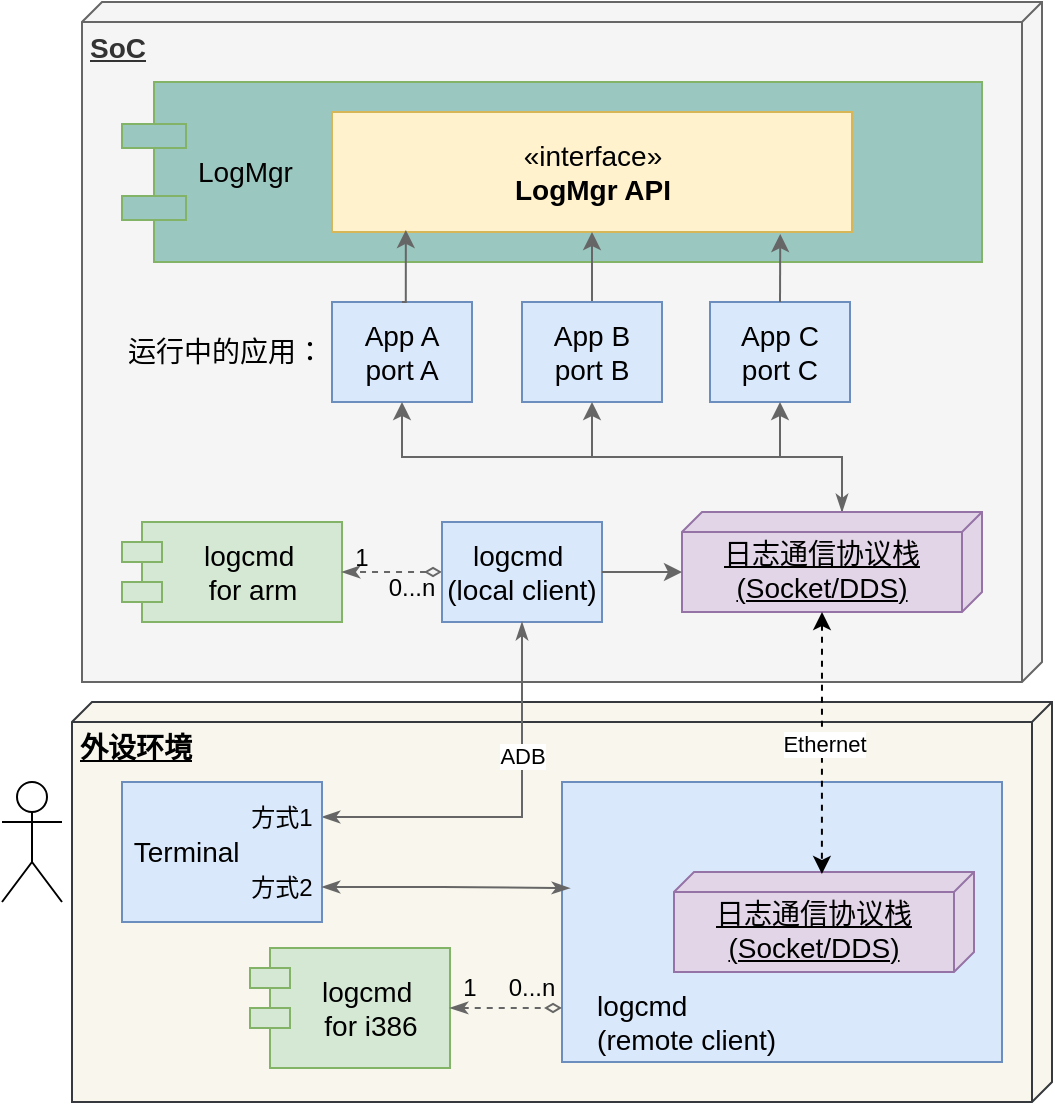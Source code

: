 <mxfile version="26.0.6">
  <diagram name="Page-1" id="5f0bae14-7c28-e335-631c-24af17079c00">
    <mxGraphModel dx="1142" dy="748" grid="1" gridSize="10" guides="1" tooltips="1" connect="1" arrows="1" fold="1" page="1" pageScale="1" pageWidth="1100" pageHeight="850" background="none" math="0" shadow="0">
      <root>
        <mxCell id="0" />
        <mxCell id="1" parent="0" />
        <mxCell id="39150e848f15840c-1" value="SoC" style="verticalAlign=top;align=left;spacingTop=8;spacingLeft=2;spacingRight=12;shape=cube;size=10;direction=south;fontStyle=5;html=1;rounded=0;shadow=0;comic=0;labelBackgroundColor=none;strokeWidth=1;fontFamily=Helvetica;fontSize=14;fillColor=#f5f5f5;fontColor=#333333;strokeColor=#666666;" parent="1" vertex="1">
          <mxGeometry x="260" y="50" width="480" height="340" as="geometry" />
        </mxCell>
        <mxCell id="39150e848f15840c-3" value="外设环境" style="verticalAlign=top;align=left;spacingTop=8;spacingLeft=2;spacingRight=12;shape=cube;size=10;direction=south;fontStyle=5;html=1;rounded=0;shadow=0;comic=0;labelBackgroundColor=none;strokeWidth=1;fontFamily=Helvetica;fontSize=14;fillColor=#f9f7ed;strokeColor=#36393d;" parent="1" vertex="1">
          <mxGeometry x="255" y="400" width="490" height="200" as="geometry" />
        </mxCell>
        <mxCell id="39150e848f15840c-5" value="LogMgr" style="shape=component;align=left;spacingLeft=36;rounded=0;shadow=0;comic=0;labelBackgroundColor=none;strokeWidth=1;fontFamily=Helvetica;fontSize=14;html=1;fillColor=#9AC7BF;strokeColor=#82b366;" parent="1" vertex="1">
          <mxGeometry x="280" y="90" width="430" height="90" as="geometry" />
        </mxCell>
        <mxCell id="39150e848f15840c-4" value="«interface»&lt;br&gt;&lt;b&gt;LogMgr API&lt;/b&gt;" style="html=1;rounded=0;shadow=0;comic=0;labelBackgroundColor=none;strokeWidth=1;fontFamily=Helvetica;fontSize=14;align=center;fillColor=#fff2cc;strokeColor=#d6b656;" parent="1" vertex="1">
          <mxGeometry x="385" y="105" width="260" height="60" as="geometry" />
        </mxCell>
        <mxCell id="Ox8djmFGP4lGGfaMFqNL-8" value="logcmd&amp;nbsp;&lt;div&gt;for arm&lt;/div&gt;" style="shape=module;align=center;spacingLeft=20;align=center;verticalAlign=middle;html=1;fontFamily=Helvetica;fillColor=#d5e8d4;strokeColor=#82b366;fontSize=14;" parent="1" vertex="1">
          <mxGeometry x="280" y="310" width="110" height="50" as="geometry" />
        </mxCell>
        <mxCell id="gmoZkzMjBakNwVVPHtwE-18" style="edgeStyle=orthogonalEdgeStyle;rounded=0;orthogonalLoop=1;jettySize=auto;html=1;exitX=0;exitY=0.5;exitDx=0;exitDy=0;entryX=1;entryY=0.5;entryDx=0;entryDy=0;endArrow=classicThin;endFill=1;startArrow=diamondThin;startFill=0;strokeColor=#666666;dashed=1;" edge="1" parent="1" source="Ox8djmFGP4lGGfaMFqNL-20" target="Ox8djmFGP4lGGfaMFqNL-8">
          <mxGeometry relative="1" as="geometry" />
        </mxCell>
        <mxCell id="Ox8djmFGP4lGGfaMFqNL-20" value="logcmd&amp;nbsp;&lt;div&gt;(local client)&lt;/div&gt;" style="html=1;whiteSpace=wrap;fillColor=#dae8fc;strokeColor=#6c8ebf;fontFamily=Helvetica;fontSize=14;" parent="1" vertex="1">
          <mxGeometry x="440" y="310" width="80" height="50" as="geometry" />
        </mxCell>
        <mxCell id="gmoZkzMjBakNwVVPHtwE-34" style="edgeStyle=orthogonalEdgeStyle;rounded=0;orthogonalLoop=1;jettySize=auto;html=1;exitX=1;exitY=0.25;exitDx=0;exitDy=0;entryX=0.5;entryY=1;entryDx=0;entryDy=0;startArrow=classicThin;startFill=1;endArrow=classicThin;endFill=1;strokeColor=#666666;" edge="1" parent="1" source="Ox8djmFGP4lGGfaMFqNL-29" target="Ox8djmFGP4lGGfaMFqNL-20">
          <mxGeometry relative="1" as="geometry" />
        </mxCell>
        <mxCell id="gmoZkzMjBakNwVVPHtwE-66" value="ADB" style="edgeLabel;html=1;align=center;verticalAlign=middle;resizable=0;points=[];" vertex="1" connectable="0" parent="gmoZkzMjBakNwVVPHtwE-34">
          <mxGeometry x="0.322" relative="1" as="geometry">
            <mxPoint as="offset" />
          </mxGeometry>
        </mxCell>
        <mxCell id="Ox8djmFGP4lGGfaMFqNL-29" value="&amp;nbsp;Terminal" style="html=1;whiteSpace=wrap;fillColor=#dae8fc;strokeColor=#6c8ebf;align=left;fontSize=14;" parent="1" vertex="1">
          <mxGeometry x="280" y="440" width="100" height="70" as="geometry" />
        </mxCell>
        <mxCell id="Ox8djmFGP4lGGfaMFqNL-30" value="logcmd&amp;nbsp;&lt;div&gt;for i386&lt;/div&gt;" style="shape=module;align=center;spacingLeft=20;align=center;verticalAlign=middle;html=1;fontFamily=Helvetica;fillColor=#d5e8d4;strokeColor=#82b366;fontSize=14;" parent="1" vertex="1">
          <mxGeometry x="344" y="523" width="100" height="60" as="geometry" />
        </mxCell>
        <mxCell id="Ox8djmFGP4lGGfaMFqNL-6" value="App A&lt;div&gt;port A&lt;/div&gt;" style="html=1;whiteSpace=wrap;fillColor=#dae8fc;strokeColor=#6c8ebf;fontSize=14;" parent="1" vertex="1">
          <mxGeometry x="385" y="200" width="70" height="50" as="geometry" />
        </mxCell>
        <mxCell id="gmoZkzMjBakNwVVPHtwE-9" style="edgeStyle=orthogonalEdgeStyle;rounded=0;orthogonalLoop=1;jettySize=auto;html=1;exitX=0.5;exitY=0;exitDx=0;exitDy=0;entryX=0.5;entryY=1;entryDx=0;entryDy=0;strokeColor=#666666;" edge="1" parent="1" source="Ox8djmFGP4lGGfaMFqNL-7" target="39150e848f15840c-4">
          <mxGeometry relative="1" as="geometry" />
        </mxCell>
        <mxCell id="Ox8djmFGP4lGGfaMFqNL-7" value="App B&lt;div&gt;&lt;div&gt;port B&lt;/div&gt;&lt;/div&gt;" style="html=1;whiteSpace=wrap;fillColor=#dae8fc;strokeColor=#6c8ebf;fontSize=14;" parent="1" vertex="1">
          <mxGeometry x="480" y="200" width="70" height="50" as="geometry" />
        </mxCell>
        <mxCell id="Ox8djmFGP4lGGfaMFqNL-9" value="App C&lt;div&gt;port C&lt;/div&gt;" style="html=1;whiteSpace=wrap;fillColor=#dae8fc;strokeColor=#6c8ebf;fontSize=14;" parent="1" vertex="1">
          <mxGeometry x="574" y="200" width="70" height="50" as="geometry" />
        </mxCell>
        <mxCell id="gmoZkzMjBakNwVVPHtwE-8" style="edgeStyle=orthogonalEdgeStyle;rounded=0;orthogonalLoop=1;jettySize=auto;html=1;exitX=0.5;exitY=0;exitDx=0;exitDy=0;entryX=0.142;entryY=0.983;entryDx=0;entryDy=0;entryPerimeter=0;strokeColor=#666666;" edge="1" parent="1" source="Ox8djmFGP4lGGfaMFqNL-6" target="39150e848f15840c-4">
          <mxGeometry relative="1" as="geometry" />
        </mxCell>
        <mxCell id="gmoZkzMjBakNwVVPHtwE-10" style="edgeStyle=orthogonalEdgeStyle;rounded=0;orthogonalLoop=1;jettySize=auto;html=1;exitX=0.5;exitY=0;exitDx=0;exitDy=0;entryX=0.862;entryY=1.017;entryDx=0;entryDy=0;entryPerimeter=0;strokeColor=#666666;" edge="1" parent="1" source="Ox8djmFGP4lGGfaMFqNL-9" target="39150e848f15840c-4">
          <mxGeometry relative="1" as="geometry" />
        </mxCell>
        <mxCell id="gmoZkzMjBakNwVVPHtwE-15" style="rounded=0;orthogonalLoop=1;jettySize=auto;html=1;exitX=0;exitY=0;exitDx=0;exitDy=70;exitPerimeter=0;entryX=0.5;entryY=1;entryDx=0;entryDy=0;edgeStyle=orthogonalEdgeStyle;strokeColor=#666666;" edge="1" parent="1" source="gmoZkzMjBakNwVVPHtwE-13" target="Ox8djmFGP4lGGfaMFqNL-6">
          <mxGeometry relative="1" as="geometry" />
        </mxCell>
        <mxCell id="gmoZkzMjBakNwVVPHtwE-16" style="edgeStyle=orthogonalEdgeStyle;rounded=0;orthogonalLoop=1;jettySize=auto;html=1;exitX=0;exitY=0;exitDx=0;exitDy=70;exitPerimeter=0;entryX=0.5;entryY=1;entryDx=0;entryDy=0;strokeColor=#666666;" edge="1" parent="1" source="gmoZkzMjBakNwVVPHtwE-13" target="Ox8djmFGP4lGGfaMFqNL-7">
          <mxGeometry relative="1" as="geometry" />
        </mxCell>
        <mxCell id="gmoZkzMjBakNwVVPHtwE-17" style="edgeStyle=orthogonalEdgeStyle;rounded=0;orthogonalLoop=1;jettySize=auto;html=1;exitX=0;exitY=0;exitDx=0;exitDy=70;exitPerimeter=0;entryX=0.5;entryY=1;entryDx=0;entryDy=0;startArrow=classicThin;startFill=1;strokeColor=#666666;" edge="1" parent="1" source="gmoZkzMjBakNwVVPHtwE-13" target="Ox8djmFGP4lGGfaMFqNL-9">
          <mxGeometry relative="1" as="geometry" />
        </mxCell>
        <mxCell id="gmoZkzMjBakNwVVPHtwE-13" value="日志通信协议栈 (Socket/DDS)" style="verticalAlign=middle;align=center;spacingTop=8;spacingLeft=2;spacingRight=12;shape=cube;size=10;direction=south;fontStyle=4;html=1;whiteSpace=wrap;fillColor=#e1d5e7;strokeColor=#9673a6;fontSize=14;" vertex="1" parent="1">
          <mxGeometry x="560" y="305" width="150" height="50" as="geometry" />
        </mxCell>
        <mxCell id="gmoZkzMjBakNwVVPHtwE-19" style="edgeStyle=orthogonalEdgeStyle;rounded=0;orthogonalLoop=1;jettySize=auto;html=1;exitX=1;exitY=0.5;exitDx=0;exitDy=0;entryX=0;entryY=0;entryDx=30;entryDy=150;entryPerimeter=0;strokeColor=#666666;" edge="1" parent="1" source="Ox8djmFGP4lGGfaMFqNL-20" target="gmoZkzMjBakNwVVPHtwE-13">
          <mxGeometry relative="1" as="geometry" />
        </mxCell>
        <mxCell id="gmoZkzMjBakNwVVPHtwE-38" value="Actor" style="shape=umlActor;verticalLabelPosition=bottom;verticalAlign=top;html=1;fontColor=none;noLabel=1;" vertex="1" parent="1">
          <mxGeometry x="220" y="440" width="30" height="60" as="geometry" />
        </mxCell>
        <mxCell id="gmoZkzMjBakNwVVPHtwE-41" value="方式1" style="text;html=1;align=center;verticalAlign=middle;whiteSpace=wrap;rounded=0;fontSize=12;" vertex="1" parent="1">
          <mxGeometry x="340" y="450" width="40" height="15" as="geometry" />
        </mxCell>
        <mxCell id="gmoZkzMjBakNwVVPHtwE-43" value="&lt;blockquote style=&quot;margin: 0 0 0 40px; border: none; padding: 0px;&quot;&gt;&lt;/blockquote&gt;&lt;span style=&quot;background-color: transparent;&quot;&gt;&amp;nbsp; &amp;nbsp; logcmd&amp;nbsp;&lt;/span&gt;&lt;br&gt;&lt;div&gt;&amp;nbsp; &amp;nbsp; (remote client)&lt;/div&gt;" style="html=1;whiteSpace=wrap;fillColor=#dae8fc;strokeColor=#6c8ebf;fontFamily=Helvetica;align=left;verticalAlign=bottom;fontSize=14;" vertex="1" parent="1">
          <mxGeometry x="500" y="440" width="220" height="140" as="geometry" />
        </mxCell>
        <mxCell id="gmoZkzMjBakNwVVPHtwE-33" value="日志通信协议栈 (Socket/DDS)" style="verticalAlign=middle;align=center;spacingTop=8;spacingLeft=2;spacingRight=12;shape=cube;size=10;direction=south;fontStyle=4;html=1;whiteSpace=wrap;fillColor=#e1d5e7;strokeColor=#9673a6;fontSize=14;" vertex="1" parent="1">
          <mxGeometry x="556" y="485" width="150" height="50" as="geometry" />
        </mxCell>
        <mxCell id="gmoZkzMjBakNwVVPHtwE-36" style="edgeStyle=orthogonalEdgeStyle;rounded=0;orthogonalLoop=1;jettySize=auto;html=1;exitX=0;exitY=0;exitDx=50;exitDy=80;exitPerimeter=0;startArrow=classic;startFill=1;endArrow=classic;endFill=1;dashed=1;entryX=0.02;entryY=0.507;entryDx=0;entryDy=0;entryPerimeter=0;" edge="1" parent="1" source="gmoZkzMjBakNwVVPHtwE-13" target="gmoZkzMjBakNwVVPHtwE-33">
          <mxGeometry relative="1" as="geometry" />
        </mxCell>
        <mxCell id="gmoZkzMjBakNwVVPHtwE-65" value="Ethernet" style="edgeLabel;html=1;align=center;verticalAlign=middle;resizable=0;points=[];" vertex="1" connectable="0" parent="gmoZkzMjBakNwVVPHtwE-36">
          <mxGeometry x="0.008" y="1" relative="1" as="geometry">
            <mxPoint as="offset" />
          </mxGeometry>
        </mxCell>
        <mxCell id="gmoZkzMjBakNwVVPHtwE-50" value="方式2" style="text;html=1;align=center;verticalAlign=middle;whiteSpace=wrap;rounded=0;fontSize=12;" vertex="1" parent="1">
          <mxGeometry x="340" y="485" width="40" height="15" as="geometry" />
        </mxCell>
        <mxCell id="gmoZkzMjBakNwVVPHtwE-52" value="1" style="text;html=1;align=center;verticalAlign=middle;whiteSpace=wrap;rounded=0;" vertex="1" parent="1">
          <mxGeometry x="444" y="535" width="20" height="15" as="geometry" />
        </mxCell>
        <mxCell id="gmoZkzMjBakNwVVPHtwE-53" value="0...n" style="text;html=1;align=center;verticalAlign=middle;whiteSpace=wrap;rounded=0;" vertex="1" parent="1">
          <mxGeometry x="470" y="535" width="30" height="15" as="geometry" />
        </mxCell>
        <mxCell id="gmoZkzMjBakNwVVPHtwE-54" value="1" style="text;html=1;align=center;verticalAlign=middle;whiteSpace=wrap;rounded=0;" vertex="1" parent="1">
          <mxGeometry x="390" y="320" width="20" height="15" as="geometry" />
        </mxCell>
        <mxCell id="gmoZkzMjBakNwVVPHtwE-55" value="0...n" style="text;html=1;align=center;verticalAlign=middle;whiteSpace=wrap;rounded=0;" vertex="1" parent="1">
          <mxGeometry x="410" y="335" width="30" height="15" as="geometry" />
        </mxCell>
        <mxCell id="gmoZkzMjBakNwVVPHtwE-57" style="edgeStyle=orthogonalEdgeStyle;rounded=0;orthogonalLoop=1;jettySize=auto;html=1;exitX=1;exitY=0.75;exitDx=0;exitDy=0;entryX=0.018;entryY=0.379;entryDx=0;entryDy=0;entryPerimeter=0;startArrow=classicThin;startFill=1;endArrow=classicThin;endFill=1;strokeColor=#666666;" edge="1" parent="1" source="Ox8djmFGP4lGGfaMFqNL-29" target="gmoZkzMjBakNwVVPHtwE-43">
          <mxGeometry relative="1" as="geometry" />
        </mxCell>
        <mxCell id="gmoZkzMjBakNwVVPHtwE-59" style="edgeStyle=orthogonalEdgeStyle;rounded=0;orthogonalLoop=1;jettySize=auto;html=1;exitX=1;exitY=0.5;exitDx=0;exitDy=0;entryX=0;entryY=0.807;entryDx=0;entryDy=0;entryPerimeter=0;strokeColor=#666666;endArrow=diamondThin;endFill=0;startArrow=classicThin;startFill=1;dashed=1;" edge="1" parent="1" source="Ox8djmFGP4lGGfaMFqNL-30" target="gmoZkzMjBakNwVVPHtwE-43">
          <mxGeometry relative="1" as="geometry" />
        </mxCell>
        <mxCell id="gmoZkzMjBakNwVVPHtwE-62" value="运行中的应用：" style="text;html=1;align=center;verticalAlign=middle;whiteSpace=wrap;rounded=0;fontSize=14;" vertex="1" parent="1">
          <mxGeometry x="280" y="210" width="104" height="30" as="geometry" />
        </mxCell>
      </root>
    </mxGraphModel>
  </diagram>
</mxfile>
